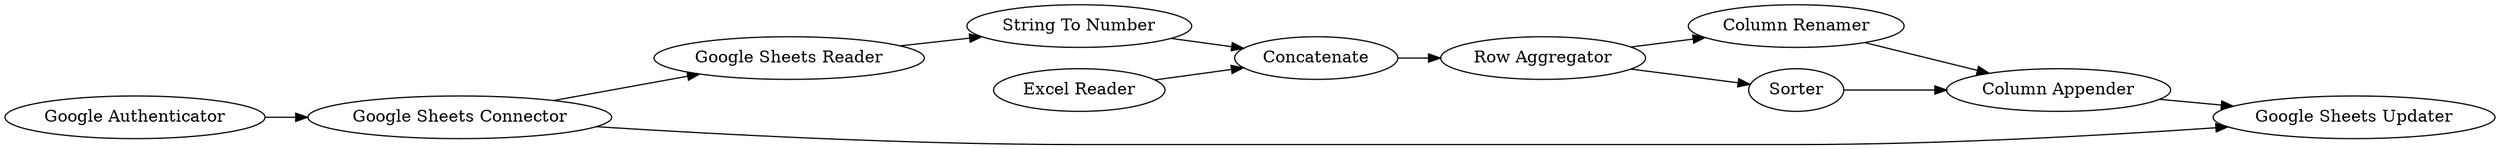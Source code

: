 digraph {
	2 -> 18
	15 -> 14
	19 -> 2
	9 -> 15
	9 -> 16
	5 -> 17
	12 -> 9
	14 -> 18
	6 -> 12
	16 -> 14
	2 -> 5
	17 -> 12
	5 [label="Google Sheets Reader"]
	16 [label=Sorter]
	9 [label="Row Aggregator"]
	18 [label="Google Sheets Updater"]
	6 [label="Excel Reader"]
	15 [label="Column Renamer"]
	14 [label="Column Appender"]
	17 [label="String To Number"]
	2 [label="Google Sheets Connector"]
	12 [label=Concatenate]
	19 [label="Google Authenticator"]
	rankdir=LR
}
